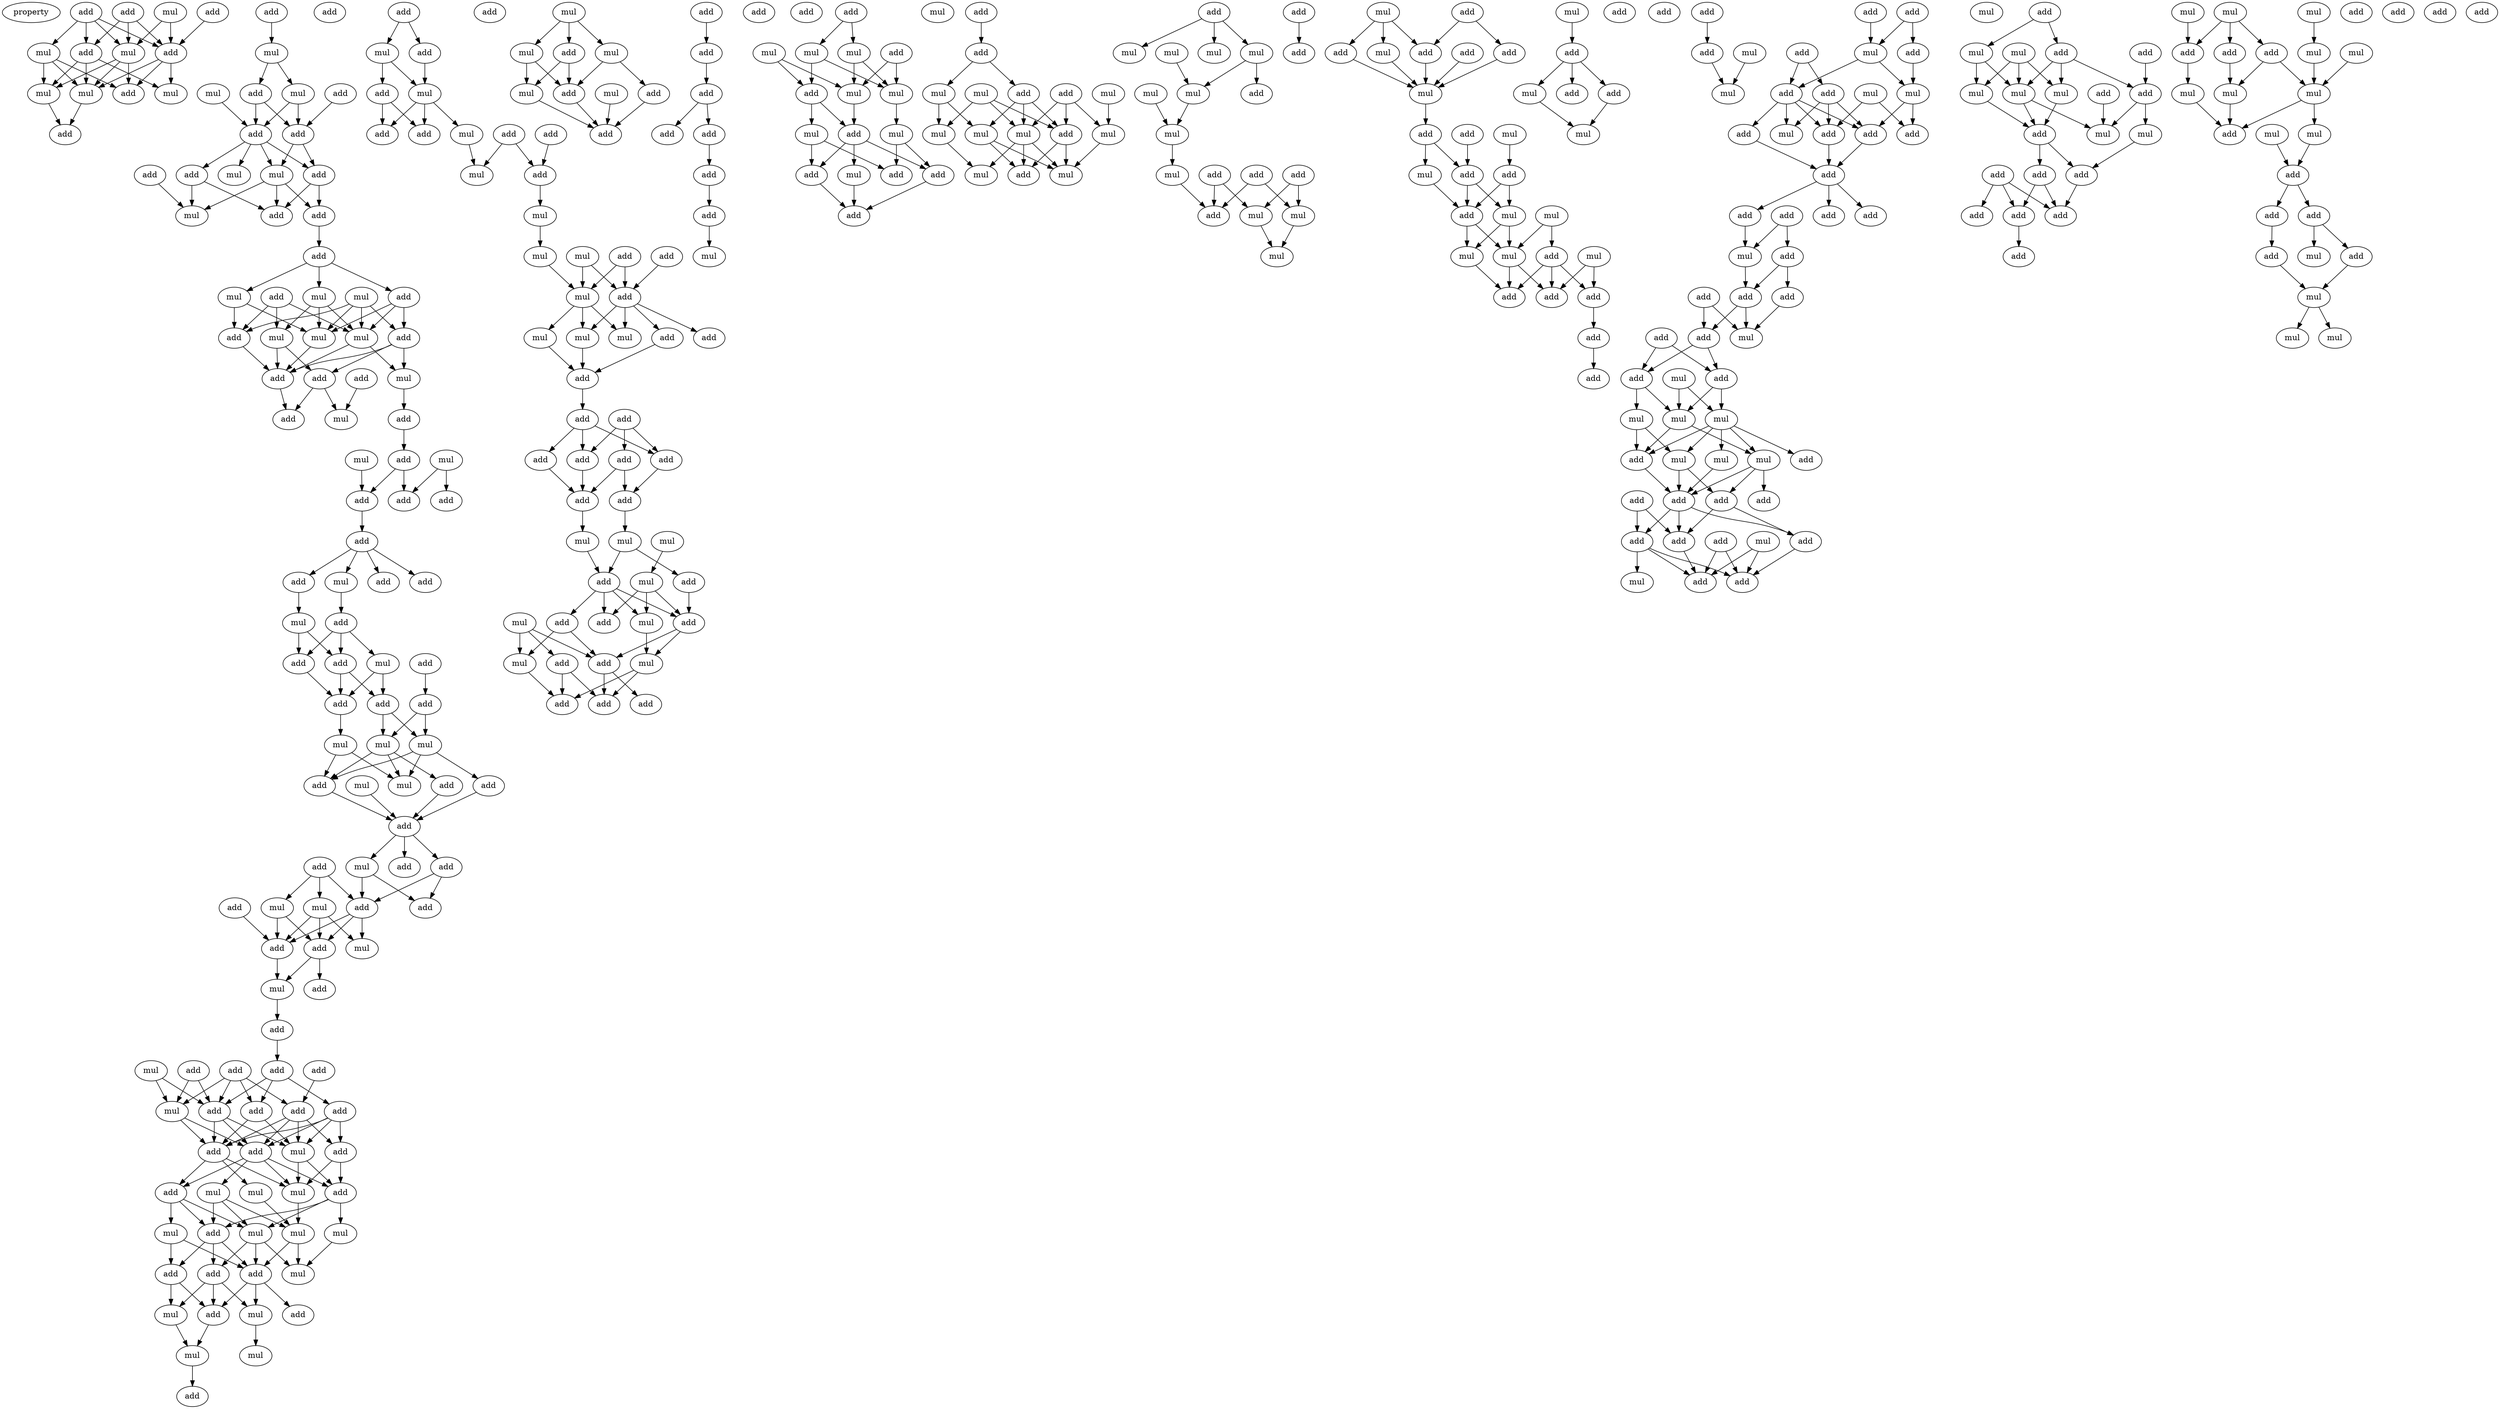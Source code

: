 digraph {
    node [fontcolor=black]
    property [mul=2,lf=1.7]
    0 [ label = mul ];
    1 [ label = add ];
    2 [ label = add ];
    3 [ label = add ];
    4 [ label = add ];
    5 [ label = mul ];
    6 [ label = mul ];
    7 [ label = add ];
    8 [ label = mul ];
    9 [ label = add ];
    10 [ label = mul ];
    11 [ label = mul ];
    12 [ label = add ];
    13 [ label = add ];
    14 [ label = mul ];
    15 [ label = mul ];
    16 [ label = add ];
    17 [ label = mul ];
    18 [ label = add ];
    19 [ label = add ];
    20 [ label = add ];
    21 [ label = add ];
    22 [ label = add ];
    23 [ label = add ];
    24 [ label = mul ];
    25 [ label = mul ];
    26 [ label = add ];
    27 [ label = mul ];
    28 [ label = add ];
    29 [ label = add ];
    30 [ label = add ];
    31 [ label = mul ];
    32 [ label = mul ];
    33 [ label = add ];
    34 [ label = mul ];
    35 [ label = add ];
    36 [ label = add ];
    37 [ label = mul ];
    38 [ label = mul ];
    39 [ label = mul ];
    40 [ label = add ];
    41 [ label = mul ];
    42 [ label = add ];
    43 [ label = add ];
    44 [ label = add ];
    45 [ label = mul ];
    46 [ label = add ];
    47 [ label = add ];
    48 [ label = mul ];
    49 [ label = mul ];
    50 [ label = add ];
    51 [ label = add ];
    52 [ label = add ];
    53 [ label = add ];
    54 [ label = mul ];
    55 [ label = add ];
    56 [ label = add ];
    57 [ label = add ];
    58 [ label = add ];
    59 [ label = mul ];
    60 [ label = add ];
    61 [ label = mul ];
    62 [ label = add ];
    63 [ label = add ];
    64 [ label = add ];
    65 [ label = add ];
    66 [ label = add ];
    67 [ label = mul ];
    68 [ label = mul ];
    69 [ label = mul ];
    70 [ label = add ];
    71 [ label = mul ];
    72 [ label = mul ];
    73 [ label = add ];
    74 [ label = add ];
    75 [ label = add ];
    76 [ label = mul ];
    77 [ label = add ];
    78 [ label = add ];
    79 [ label = add ];
    80 [ label = mul ];
    81 [ label = add ];
    82 [ label = add ];
    83 [ label = mul ];
    84 [ label = add ];
    85 [ label = add ];
    86 [ label = add ];
    87 [ label = mul ];
    88 [ label = add ];
    89 [ label = mul ];
    90 [ label = add ];
    91 [ label = add ];
    92 [ label = add ];
    93 [ label = add ];
    94 [ label = add ];
    95 [ label = mul ];
    96 [ label = add ];
    97 [ label = add ];
    98 [ label = add ];
    99 [ label = mul ];
    100 [ label = add ];
    101 [ label = add ];
    102 [ label = add ];
    103 [ label = add ];
    104 [ label = mul ];
    105 [ label = add ];
    106 [ label = mul ];
    107 [ label = mul ];
    108 [ label = mul ];
    109 [ label = add ];
    110 [ label = add ];
    111 [ label = mul ];
    112 [ label = add ];
    113 [ label = mul ];
    114 [ label = mul ];
    115 [ label = mul ];
    116 [ label = mul ];
    117 [ label = add ];
    118 [ label = add ];
    119 [ label = add ];
    120 [ label = mul ];
    121 [ label = mul ];
    122 [ label = add ];
    123 [ label = add ];
    124 [ label = mul ];
    125 [ label = mul ];
    126 [ label = add ];
    127 [ label = add ];
    128 [ label = add ];
    129 [ label = mul ];
    130 [ label = mul ];
    131 [ label = add ];
    132 [ label = add ];
    133 [ label = mul ];
    134 [ label = add ];
    135 [ label = add ];
    136 [ label = add ];
    137 [ label = mul ];
    138 [ label = add ];
    139 [ label = mul ];
    140 [ label = add ];
    141 [ label = mul ];
    142 [ label = add ];
    143 [ label = mul ];
    144 [ label = mul ];
    145 [ label = add ];
    146 [ label = mul ];
    147 [ label = add ];
    148 [ label = mul ];
    149 [ label = add ];
    150 [ label = mul ];
    151 [ label = add ];
    152 [ label = add ];
    153 [ label = add ];
    154 [ label = add ];
    155 [ label = add ];
    156 [ label = add ];
    157 [ label = add ];
    158 [ label = add ];
    159 [ label = add ];
    160 [ label = add ];
    161 [ label = mul ];
    162 [ label = mul ];
    163 [ label = mul ];
    164 [ label = add ];
    165 [ label = add ];
    166 [ label = mul ];
    167 [ label = add ];
    168 [ label = add ];
    169 [ label = mul ];
    170 [ label = mul ];
    171 [ label = add ];
    172 [ label = add ];
    173 [ label = mul ];
    174 [ label = add ];
    175 [ label = mul ];
    176 [ label = add ];
    177 [ label = add ];
    178 [ label = add ];
    179 [ label = mul ];
    180 [ label = add ];
    181 [ label = mul ];
    182 [ label = mul ];
    183 [ label = mul ];
    184 [ label = add ];
    185 [ label = add ];
    186 [ label = mul ];
    187 [ label = add ];
    188 [ label = add ];
    189 [ label = add ];
    190 [ label = add ];
    191 [ label = add ];
    192 [ label = add ];
    193 [ label = add ];
    194 [ label = add ];
    195 [ label = add ];
    196 [ label = add ];
    197 [ label = mul ];
    198 [ label = add ];
    199 [ label = mul ];
    200 [ label = mul ];
    201 [ label = add ];
    202 [ label = mul ];
    203 [ label = mul ];
    204 [ label = mul ];
    205 [ label = add ];
    206 [ label = mul ];
    207 [ label = mul ];
    208 [ label = add ];
    209 [ label = add ];
    210 [ label = mul ];
    211 [ label = add ];
    212 [ label = add ];
    213 [ label = add ];
    214 [ label = mul ];
    215 [ label = add ];
    216 [ label = add ];
    217 [ label = mul ];
    218 [ label = add ];
    219 [ label = add ];
    220 [ label = mul ];
    221 [ label = mul ];
    222 [ label = mul ];
    223 [ label = mul ];
    224 [ label = mul ];
    225 [ label = add ];
    226 [ label = mul ];
    227 [ label = mul ];
    228 [ label = add ];
    229 [ label = mul ];
    230 [ label = add ];
    231 [ label = mul ];
    232 [ label = mul ];
    233 [ label = mul ];
    234 [ label = mul ];
    235 [ label = mul ];
    236 [ label = mul ];
    237 [ label = add ];
    238 [ label = mul ];
    239 [ label = add ];
    240 [ label = add ];
    241 [ label = mul ];
    242 [ label = add ];
    243 [ label = add ];
    244 [ label = mul ];
    245 [ label = add ];
    246 [ label = add ];
    247 [ label = mul ];
    248 [ label = mul ];
    249 [ label = add ];
    250 [ label = mul ];
    251 [ label = mul ];
    252 [ label = add ];
    253 [ label = add ];
    254 [ label = add ];
    255 [ label = add ];
    256 [ label = mul ];
    257 [ label = add ];
    258 [ label = add ];
    259 [ label = mul ];
    260 [ label = add ];
    261 [ label = mul ];
    262 [ label = add ];
    263 [ label = mul ];
    264 [ label = mul ];
    265 [ label = add ];
    266 [ label = mul ];
    267 [ label = add ];
    268 [ label = mul ];
    269 [ label = mul ];
    270 [ label = add ];
    271 [ label = add ];
    272 [ label = add ];
    273 [ label = add ];
    274 [ label = mul ];
    275 [ label = add ];
    276 [ label = add ];
    277 [ label = add ];
    278 [ label = mul ];
    279 [ label = add ];
    280 [ label = add ];
    281 [ label = add ];
    282 [ label = add ];
    283 [ label = mul ];
    284 [ label = add ];
    285 [ label = mul ];
    286 [ label = mul ];
    287 [ label = add ];
    288 [ label = add ];
    289 [ label = mul ];
    290 [ label = add ];
    291 [ label = add ];
    292 [ label = mul ];
    293 [ label = add ];
    294 [ label = mul ];
    295 [ label = add ];
    296 [ label = add ];
    297 [ label = add ];
    298 [ label = mul ];
    299 [ label = add ];
    300 [ label = add ];
    301 [ label = add ];
    302 [ label = add ];
    303 [ label = add ];
    304 [ label = add ];
    305 [ label = add ];
    306 [ label = mul ];
    307 [ label = add ];
    308 [ label = add ];
    309 [ label = add ];
    310 [ label = add ];
    311 [ label = mul ];
    312 [ label = mul ];
    313 [ label = add ];
    314 [ label = add ];
    315 [ label = add ];
    316 [ label = mul ];
    317 [ label = add ];
    318 [ label = mul ];
    319 [ label = mul ];
    320 [ label = mul ];
    321 [ label = add ];
    322 [ label = mul ];
    323 [ label = mul ];
    324 [ label = mul ];
    325 [ label = add ];
    326 [ label = add ];
    327 [ label = add ];
    328 [ label = add ];
    329 [ label = add ];
    330 [ label = add ];
    331 [ label = add ];
    332 [ label = add ];
    333 [ label = mul ];
    334 [ label = add ];
    335 [ label = add ];
    336 [ label = add ];
    337 [ label = mul ];
    338 [ label = add ];
    339 [ label = mul ];
    340 [ label = mul ];
    341 [ label = add ];
    342 [ label = add ];
    343 [ label = add ];
    344 [ label = add ];
    345 [ label = mul ];
    346 [ label = mul ];
    347 [ label = mul ];
    348 [ label = add ];
    349 [ label = mul ];
    350 [ label = mul ];
    351 [ label = add ];
    352 [ label = add ];
    353 [ label = add ];
    354 [ label = add ];
    355 [ label = add ];
    356 [ label = add ];
    357 [ label = add ];
    358 [ label = mul ];
    359 [ label = mul ];
    360 [ label = mul ];
    361 [ label = mul ];
    362 [ label = mul ];
    363 [ label = add ];
    364 [ label = add ];
    365 [ label = add ];
    366 [ label = mul ];
    367 [ label = mul ];
    368 [ label = mul ];
    369 [ label = add ];
    370 [ label = add ];
    371 [ label = add ];
    372 [ label = mul ];
    373 [ label = mul ];
    374 [ label = add ];
    375 [ label = add ];
    376 [ label = add ];
    377 [ label = add ];
    378 [ label = mul ];
    379 [ label = add ];
    380 [ label = add ];
    381 [ label = mul ];
    382 [ label = add ];
    383 [ label = mul ];
    384 [ label = mul ];
    0 -> 5 [ name = 0 ];
    0 -> 7 [ name = 1 ];
    1 -> 4 [ name = 2 ];
    1 -> 5 [ name = 3 ];
    1 -> 6 [ name = 4 ];
    1 -> 7 [ name = 5 ];
    2 -> 4 [ name = 6 ];
    2 -> 5 [ name = 7 ];
    2 -> 7 [ name = 8 ];
    3 -> 7 [ name = 9 ];
    4 -> 8 [ name = 10 ];
    4 -> 10 [ name = 11 ];
    4 -> 11 [ name = 12 ];
    5 -> 8 [ name = 13 ];
    5 -> 9 [ name = 14 ];
    5 -> 11 [ name = 15 ];
    6 -> 8 [ name = 16 ];
    6 -> 9 [ name = 17 ];
    6 -> 11 [ name = 18 ];
    7 -> 8 [ name = 19 ];
    7 -> 9 [ name = 20 ];
    7 -> 10 [ name = 21 ];
    8 -> 12 [ name = 22 ];
    11 -> 12 [ name = 23 ];
    13 -> 14 [ name = 24 ];
    14 -> 15 [ name = 25 ];
    14 -> 18 [ name = 26 ];
    15 -> 19 [ name = 27 ];
    15 -> 20 [ name = 28 ];
    16 -> 20 [ name = 29 ];
    17 -> 19 [ name = 30 ];
    18 -> 19 [ name = 31 ];
    18 -> 20 [ name = 32 ];
    19 -> 22 [ name = 33 ];
    19 -> 23 [ name = 34 ];
    19 -> 24 [ name = 35 ];
    19 -> 25 [ name = 36 ];
    20 -> 22 [ name = 37 ];
    20 -> 24 [ name = 38 ];
    21 -> 27 [ name = 39 ];
    22 -> 26 [ name = 40 ];
    22 -> 28 [ name = 41 ];
    23 -> 27 [ name = 42 ];
    23 -> 28 [ name = 43 ];
    24 -> 26 [ name = 44 ];
    24 -> 27 [ name = 45 ];
    24 -> 28 [ name = 46 ];
    26 -> 29 [ name = 47 ];
    29 -> 30 [ name = 48 ];
    29 -> 32 [ name = 49 ];
    29 -> 34 [ name = 50 ];
    30 -> 35 [ name = 51 ];
    30 -> 37 [ name = 52 ];
    30 -> 39 [ name = 53 ];
    31 -> 35 [ name = 54 ];
    31 -> 36 [ name = 55 ];
    31 -> 37 [ name = 56 ];
    31 -> 39 [ name = 57 ];
    32 -> 36 [ name = 58 ];
    32 -> 39 [ name = 59 ];
    33 -> 36 [ name = 60 ];
    33 -> 37 [ name = 61 ];
    33 -> 38 [ name = 62 ];
    34 -> 37 [ name = 63 ];
    34 -> 38 [ name = 64 ];
    34 -> 39 [ name = 65 ];
    35 -> 41 [ name = 66 ];
    35 -> 42 [ name = 67 ];
    35 -> 43 [ name = 68 ];
    36 -> 43 [ name = 69 ];
    37 -> 41 [ name = 70 ];
    37 -> 43 [ name = 71 ];
    38 -> 42 [ name = 72 ];
    38 -> 43 [ name = 73 ];
    39 -> 43 [ name = 74 ];
    40 -> 45 [ name = 75 ];
    41 -> 44 [ name = 76 ];
    42 -> 45 [ name = 77 ];
    42 -> 46 [ name = 78 ];
    43 -> 46 [ name = 79 ];
    44 -> 47 [ name = 80 ];
    47 -> 51 [ name = 81 ];
    47 -> 52 [ name = 82 ];
    48 -> 51 [ name = 83 ];
    49 -> 50 [ name = 84 ];
    49 -> 52 [ name = 85 ];
    51 -> 53 [ name = 86 ];
    53 -> 54 [ name = 87 ];
    53 -> 55 [ name = 88 ];
    53 -> 56 [ name = 89 ];
    53 -> 57 [ name = 90 ];
    54 -> 58 [ name = 91 ];
    56 -> 59 [ name = 92 ];
    58 -> 60 [ name = 93 ];
    58 -> 61 [ name = 94 ];
    58 -> 63 [ name = 95 ];
    59 -> 60 [ name = 96 ];
    59 -> 63 [ name = 97 ];
    60 -> 66 [ name = 98 ];
    61 -> 64 [ name = 99 ];
    61 -> 66 [ name = 100 ];
    62 -> 65 [ name = 101 ];
    63 -> 64 [ name = 102 ];
    63 -> 66 [ name = 103 ];
    64 -> 67 [ name = 104 ];
    64 -> 68 [ name = 105 ];
    65 -> 67 [ name = 106 ];
    65 -> 68 [ name = 107 ];
    66 -> 69 [ name = 108 ];
    67 -> 72 [ name = 109 ];
    67 -> 73 [ name = 110 ];
    67 -> 74 [ name = 111 ];
    68 -> 70 [ name = 112 ];
    68 -> 72 [ name = 113 ];
    68 -> 74 [ name = 114 ];
    69 -> 72 [ name = 115 ];
    69 -> 74 [ name = 116 ];
    70 -> 75 [ name = 117 ];
    71 -> 75 [ name = 118 ];
    73 -> 75 [ name = 119 ];
    74 -> 75 [ name = 120 ];
    75 -> 76 [ name = 121 ];
    75 -> 77 [ name = 122 ];
    75 -> 79 [ name = 123 ];
    76 -> 81 [ name = 124 ];
    76 -> 82 [ name = 125 ];
    78 -> 80 [ name = 126 ];
    78 -> 81 [ name = 127 ];
    78 -> 83 [ name = 128 ];
    79 -> 81 [ name = 129 ];
    79 -> 82 [ name = 130 ];
    80 -> 85 [ name = 131 ];
    80 -> 87 [ name = 132 ];
    80 -> 88 [ name = 133 ];
    81 -> 85 [ name = 134 ];
    81 -> 87 [ name = 135 ];
    81 -> 88 [ name = 136 ];
    83 -> 85 [ name = 137 ];
    83 -> 88 [ name = 138 ];
    84 -> 88 [ name = 139 ];
    85 -> 89 [ name = 140 ];
    85 -> 90 [ name = 141 ];
    88 -> 89 [ name = 142 ];
    89 -> 91 [ name = 143 ];
    91 -> 94 [ name = 144 ];
    92 -> 97 [ name = 145 ];
    92 -> 98 [ name = 146 ];
    92 -> 99 [ name = 147 ];
    92 -> 101 [ name = 148 ];
    93 -> 99 [ name = 149 ];
    93 -> 101 [ name = 150 ];
    94 -> 98 [ name = 151 ];
    94 -> 100 [ name = 152 ];
    94 -> 101 [ name = 153 ];
    95 -> 99 [ name = 154 ];
    95 -> 101 [ name = 155 ];
    96 -> 97 [ name = 156 ];
    97 -> 102 [ name = 157 ];
    97 -> 103 [ name = 158 ];
    97 -> 104 [ name = 159 ];
    97 -> 105 [ name = 160 ];
    98 -> 102 [ name = 161 ];
    98 -> 104 [ name = 162 ];
    99 -> 102 [ name = 163 ];
    99 -> 105 [ name = 164 ];
    100 -> 102 [ name = 165 ];
    100 -> 103 [ name = 166 ];
    100 -> 104 [ name = 167 ];
    100 -> 105 [ name = 168 ];
    101 -> 102 [ name = 169 ];
    101 -> 104 [ name = 170 ];
    101 -> 105 [ name = 171 ];
    102 -> 107 [ name = 172 ];
    102 -> 108 [ name = 173 ];
    102 -> 110 [ name = 174 ];
    103 -> 107 [ name = 175 ];
    103 -> 109 [ name = 176 ];
    104 -> 107 [ name = 177 ];
    104 -> 109 [ name = 178 ];
    105 -> 106 [ name = 179 ];
    105 -> 107 [ name = 180 ];
    105 -> 109 [ name = 181 ];
    105 -> 110 [ name = 182 ];
    106 -> 111 [ name = 183 ];
    106 -> 112 [ name = 184 ];
    106 -> 113 [ name = 185 ];
    107 -> 111 [ name = 186 ];
    108 -> 111 [ name = 187 ];
    109 -> 112 [ name = 188 ];
    109 -> 113 [ name = 189 ];
    109 -> 114 [ name = 190 ];
    110 -> 112 [ name = 191 ];
    110 -> 113 [ name = 192 ];
    110 -> 115 [ name = 193 ];
    111 -> 116 [ name = 194 ];
    111 -> 119 [ name = 195 ];
    112 -> 117 [ name = 196 ];
    112 -> 118 [ name = 197 ];
    112 -> 119 [ name = 198 ];
    113 -> 116 [ name = 199 ];
    113 -> 118 [ name = 200 ];
    113 -> 119 [ name = 201 ];
    114 -> 116 [ name = 202 ];
    115 -> 117 [ name = 203 ];
    115 -> 119 [ name = 204 ];
    117 -> 121 [ name = 205 ];
    117 -> 123 [ name = 206 ];
    118 -> 120 [ name = 207 ];
    118 -> 121 [ name = 208 ];
    118 -> 123 [ name = 209 ];
    119 -> 120 [ name = 210 ];
    119 -> 122 [ name = 211 ];
    119 -> 123 [ name = 212 ];
    120 -> 124 [ name = 213 ];
    121 -> 125 [ name = 214 ];
    123 -> 125 [ name = 215 ];
    125 -> 126 [ name = 216 ];
    127 -> 128 [ name = 217 ];
    127 -> 129 [ name = 218 ];
    128 -> 130 [ name = 219 ];
    129 -> 130 [ name = 220 ];
    129 -> 131 [ name = 221 ];
    130 -> 132 [ name = 222 ];
    130 -> 133 [ name = 223 ];
    130 -> 135 [ name = 224 ];
    131 -> 132 [ name = 225 ];
    131 -> 135 [ name = 226 ];
    133 -> 137 [ name = 227 ];
    134 -> 137 [ name = 228 ];
    134 -> 138 [ name = 229 ];
    136 -> 138 [ name = 230 ];
    138 -> 139 [ name = 231 ];
    139 -> 141 [ name = 232 ];
    140 -> 144 [ name = 233 ];
    140 -> 145 [ name = 234 ];
    141 -> 144 [ name = 235 ];
    142 -> 145 [ name = 236 ];
    143 -> 144 [ name = 237 ];
    143 -> 145 [ name = 238 ];
    144 -> 146 [ name = 239 ];
    144 -> 148 [ name = 240 ];
    144 -> 150 [ name = 241 ];
    145 -> 146 [ name = 242 ];
    145 -> 147 [ name = 243 ];
    145 -> 148 [ name = 244 ];
    145 -> 149 [ name = 245 ];
    146 -> 151 [ name = 246 ];
    149 -> 151 [ name = 247 ];
    150 -> 151 [ name = 248 ];
    151 -> 153 [ name = 249 ];
    152 -> 155 [ name = 250 ];
    152 -> 157 [ name = 251 ];
    152 -> 158 [ name = 252 ];
    153 -> 154 [ name = 253 ];
    153 -> 155 [ name = 254 ];
    153 -> 158 [ name = 255 ];
    154 -> 159 [ name = 256 ];
    155 -> 159 [ name = 257 ];
    157 -> 159 [ name = 258 ];
    157 -> 160 [ name = 259 ];
    158 -> 160 [ name = 260 ];
    159 -> 162 [ name = 261 ];
    160 -> 163 [ name = 262 ];
    161 -> 166 [ name = 263 ];
    162 -> 164 [ name = 264 ];
    163 -> 164 [ name = 265 ];
    163 -> 165 [ name = 266 ];
    164 -> 167 [ name = 267 ];
    164 -> 168 [ name = 268 ];
    164 -> 170 [ name = 269 ];
    164 -> 171 [ name = 270 ];
    165 -> 167 [ name = 271 ];
    166 -> 167 [ name = 272 ];
    166 -> 168 [ name = 273 ];
    166 -> 170 [ name = 274 ];
    167 -> 172 [ name = 275 ];
    167 -> 173 [ name = 276 ];
    169 -> 172 [ name = 277 ];
    169 -> 174 [ name = 278 ];
    169 -> 175 [ name = 279 ];
    170 -> 173 [ name = 280 ];
    171 -> 172 [ name = 281 ];
    171 -> 175 [ name = 282 ];
    172 -> 176 [ name = 283 ];
    172 -> 177 [ name = 284 ];
    173 -> 176 [ name = 285 ];
    173 -> 178 [ name = 286 ];
    174 -> 176 [ name = 287 ];
    174 -> 178 [ name = 288 ];
    175 -> 178 [ name = 289 ];
    179 -> 180 [ name = 290 ];
    179 -> 181 [ name = 291 ];
    179 -> 182 [ name = 292 ];
    180 -> 183 [ name = 293 ];
    180 -> 185 [ name = 294 ];
    181 -> 185 [ name = 295 ];
    181 -> 187 [ name = 296 ];
    182 -> 183 [ name = 297 ];
    182 -> 185 [ name = 298 ];
    183 -> 188 [ name = 299 ];
    184 -> 189 [ name = 300 ];
    185 -> 188 [ name = 301 ];
    186 -> 188 [ name = 302 ];
    187 -> 188 [ name = 303 ];
    189 -> 190 [ name = 304 ];
    190 -> 191 [ name = 305 ];
    190 -> 192 [ name = 306 ];
    192 -> 194 [ name = 307 ];
    194 -> 195 [ name = 308 ];
    195 -> 197 [ name = 309 ];
    198 -> 199 [ name = 310 ];
    198 -> 200 [ name = 311 ];
    199 -> 204 [ name = 312 ];
    199 -> 205 [ name = 313 ];
    200 -> 203 [ name = 314 ];
    200 -> 204 [ name = 315 ];
    201 -> 203 [ name = 316 ];
    201 -> 204 [ name = 317 ];
    202 -> 203 [ name = 318 ];
    202 -> 205 [ name = 319 ];
    203 -> 208 [ name = 320 ];
    204 -> 206 [ name = 321 ];
    205 -> 207 [ name = 322 ];
    205 -> 208 [ name = 323 ];
    206 -> 211 [ name = 324 ];
    206 -> 212 [ name = 325 ];
    207 -> 209 [ name = 326 ];
    207 -> 211 [ name = 327 ];
    208 -> 209 [ name = 328 ];
    208 -> 210 [ name = 329 ];
    208 -> 212 [ name = 330 ];
    209 -> 213 [ name = 331 ];
    210 -> 213 [ name = 332 ];
    212 -> 213 [ name = 333 ];
    215 -> 216 [ name = 334 ];
    216 -> 217 [ name = 335 ];
    216 -> 218 [ name = 336 ];
    217 -> 223 [ name = 337 ];
    217 -> 224 [ name = 338 ];
    218 -> 222 [ name = 339 ];
    218 -> 224 [ name = 340 ];
    218 -> 225 [ name = 341 ];
    219 -> 222 [ name = 342 ];
    219 -> 225 [ name = 343 ];
    219 -> 226 [ name = 344 ];
    220 -> 226 [ name = 345 ];
    221 -> 222 [ name = 346 ];
    221 -> 223 [ name = 347 ];
    221 -> 225 [ name = 348 ];
    222 -> 227 [ name = 349 ];
    222 -> 228 [ name = 350 ];
    222 -> 229 [ name = 351 ];
    223 -> 229 [ name = 352 ];
    224 -> 227 [ name = 353 ];
    224 -> 228 [ name = 354 ];
    225 -> 227 [ name = 355 ];
    225 -> 228 [ name = 356 ];
    226 -> 227 [ name = 357 ];
    230 -> 231 [ name = 358 ];
    230 -> 233 [ name = 359 ];
    230 -> 234 [ name = 360 ];
    232 -> 236 [ name = 361 ];
    234 -> 236 [ name = 362 ];
    234 -> 237 [ name = 363 ];
    235 -> 238 [ name = 364 ];
    236 -> 238 [ name = 365 ];
    238 -> 241 [ name = 366 ];
    239 -> 244 [ name = 367 ];
    239 -> 247 [ name = 368 ];
    240 -> 245 [ name = 369 ];
    241 -> 246 [ name = 370 ];
    242 -> 244 [ name = 371 ];
    242 -> 246 [ name = 372 ];
    243 -> 246 [ name = 373 ];
    243 -> 247 [ name = 374 ];
    244 -> 248 [ name = 375 ];
    247 -> 248 [ name = 376 ];
    249 -> 253 [ name = 377 ];
    249 -> 255 [ name = 378 ];
    250 -> 251 [ name = 379 ];
    250 -> 252 [ name = 380 ];
    250 -> 253 [ name = 381 ];
    251 -> 256 [ name = 382 ];
    252 -> 256 [ name = 383 ];
    253 -> 256 [ name = 384 ];
    254 -> 256 [ name = 385 ];
    255 -> 256 [ name = 386 ];
    256 -> 257 [ name = 387 ];
    257 -> 260 [ name = 388 ];
    257 -> 261 [ name = 389 ];
    258 -> 260 [ name = 390 ];
    259 -> 262 [ name = 391 ];
    260 -> 264 [ name = 392 ];
    260 -> 265 [ name = 393 ];
    261 -> 265 [ name = 394 ];
    262 -> 264 [ name = 395 ];
    262 -> 265 [ name = 396 ];
    263 -> 266 [ name = 397 ];
    263 -> 267 [ name = 398 ];
    264 -> 266 [ name = 399 ];
    264 -> 268 [ name = 400 ];
    265 -> 266 [ name = 401 ];
    265 -> 268 [ name = 402 ];
    266 -> 270 [ name = 403 ];
    266 -> 272 [ name = 404 ];
    267 -> 270 [ name = 405 ];
    267 -> 271 [ name = 406 ];
    267 -> 272 [ name = 407 ];
    268 -> 270 [ name = 408 ];
    269 -> 271 [ name = 409 ];
    269 -> 272 [ name = 410 ];
    271 -> 273 [ name = 411 ];
    273 -> 276 [ name = 412 ];
    274 -> 277 [ name = 413 ];
    277 -> 278 [ name = 414 ];
    277 -> 279 [ name = 415 ];
    277 -> 280 [ name = 416 ];
    278 -> 283 [ name = 417 ];
    280 -> 283 [ name = 418 ];
    282 -> 284 [ name = 419 ];
    284 -> 286 [ name = 420 ];
    285 -> 286 [ name = 421 ];
    287 -> 289 [ name = 422 ];
    287 -> 291 [ name = 423 ];
    288 -> 289 [ name = 424 ];
    289 -> 293 [ name = 425 ];
    289 -> 294 [ name = 426 ];
    290 -> 293 [ name = 427 ];
    290 -> 295 [ name = 428 ];
    291 -> 294 [ name = 429 ];
    292 -> 296 [ name = 430 ];
    292 -> 299 [ name = 431 ];
    293 -> 297 [ name = 432 ];
    293 -> 298 [ name = 433 ];
    293 -> 299 [ name = 434 ];
    293 -> 300 [ name = 435 ];
    294 -> 296 [ name = 436 ];
    294 -> 297 [ name = 437 ];
    295 -> 297 [ name = 438 ];
    295 -> 298 [ name = 439 ];
    295 -> 299 [ name = 440 ];
    297 -> 301 [ name = 441 ];
    299 -> 301 [ name = 442 ];
    300 -> 301 [ name = 443 ];
    301 -> 302 [ name = 444 ];
    301 -> 303 [ name = 445 ];
    301 -> 304 [ name = 446 ];
    304 -> 306 [ name = 447 ];
    305 -> 306 [ name = 448 ];
    305 -> 307 [ name = 449 ];
    306 -> 310 [ name = 450 ];
    307 -> 308 [ name = 451 ];
    307 -> 310 [ name = 452 ];
    308 -> 312 [ name = 453 ];
    309 -> 312 [ name = 454 ];
    309 -> 313 [ name = 455 ];
    310 -> 312 [ name = 456 ];
    310 -> 313 [ name = 457 ];
    313 -> 315 [ name = 458 ];
    313 -> 317 [ name = 459 ];
    314 -> 315 [ name = 460 ];
    314 -> 317 [ name = 461 ];
    315 -> 319 [ name = 462 ];
    315 -> 320 [ name = 463 ];
    316 -> 319 [ name = 464 ];
    316 -> 320 [ name = 465 ];
    317 -> 318 [ name = 466 ];
    317 -> 319 [ name = 467 ];
    318 -> 322 [ name = 468 ];
    318 -> 325 [ name = 469 ];
    319 -> 324 [ name = 470 ];
    319 -> 325 [ name = 471 ];
    320 -> 321 [ name = 472 ];
    320 -> 322 [ name = 473 ];
    320 -> 323 [ name = 474 ];
    320 -> 324 [ name = 475 ];
    320 -> 325 [ name = 476 ];
    322 -> 326 [ name = 477 ];
    322 -> 327 [ name = 478 ];
    323 -> 327 [ name = 479 ];
    324 -> 326 [ name = 480 ];
    324 -> 327 [ name = 481 ];
    324 -> 329 [ name = 482 ];
    325 -> 327 [ name = 483 ];
    326 -> 330 [ name = 484 ];
    326 -> 331 [ name = 485 ];
    327 -> 330 [ name = 486 ];
    327 -> 331 [ name = 487 ];
    327 -> 332 [ name = 488 ];
    328 -> 330 [ name = 489 ];
    328 -> 332 [ name = 490 ];
    330 -> 335 [ name = 491 ];
    331 -> 336 [ name = 492 ];
    332 -> 335 [ name = 493 ];
    332 -> 336 [ name = 494 ];
    332 -> 337 [ name = 495 ];
    333 -> 335 [ name = 496 ];
    333 -> 336 [ name = 497 ];
    334 -> 335 [ name = 498 ];
    334 -> 336 [ name = 499 ];
    338 -> 339 [ name = 500 ];
    338 -> 341 [ name = 501 ];
    339 -> 345 [ name = 502 ];
    339 -> 346 [ name = 503 ];
    340 -> 345 [ name = 504 ];
    340 -> 346 [ name = 505 ];
    340 -> 347 [ name = 506 ];
    341 -> 344 [ name = 507 ];
    341 -> 345 [ name = 508 ];
    341 -> 347 [ name = 509 ];
    342 -> 344 [ name = 510 ];
    343 -> 350 [ name = 511 ];
    344 -> 349 [ name = 512 ];
    344 -> 350 [ name = 513 ];
    345 -> 348 [ name = 514 ];
    345 -> 350 [ name = 515 ];
    346 -> 348 [ name = 516 ];
    347 -> 348 [ name = 517 ];
    348 -> 352 [ name = 518 ];
    348 -> 353 [ name = 519 ];
    349 -> 353 [ name = 520 ];
    351 -> 354 [ name = 521 ];
    351 -> 355 [ name = 522 ];
    351 -> 356 [ name = 523 ];
    352 -> 354 [ name = 524 ];
    352 -> 356 [ name = 525 ];
    353 -> 354 [ name = 526 ];
    356 -> 357 [ name = 527 ];
    358 -> 363 [ name = 528 ];
    358 -> 364 [ name = 529 ];
    358 -> 365 [ name = 530 ];
    359 -> 362 [ name = 531 ];
    360 -> 364 [ name = 532 ];
    361 -> 367 [ name = 533 ];
    362 -> 367 [ name = 534 ];
    363 -> 368 [ name = 535 ];
    364 -> 366 [ name = 536 ];
    365 -> 367 [ name = 537 ];
    365 -> 368 [ name = 538 ];
    366 -> 370 [ name = 539 ];
    367 -> 370 [ name = 540 ];
    367 -> 373 [ name = 541 ];
    368 -> 370 [ name = 542 ];
    372 -> 374 [ name = 543 ];
    373 -> 374 [ name = 544 ];
    374 -> 376 [ name = 545 ];
    374 -> 377 [ name = 546 ];
    376 -> 378 [ name = 547 ];
    376 -> 380 [ name = 548 ];
    377 -> 379 [ name = 549 ];
    379 -> 381 [ name = 550 ];
    380 -> 381 [ name = 551 ];
    381 -> 383 [ name = 552 ];
    381 -> 384 [ name = 553 ];
}
